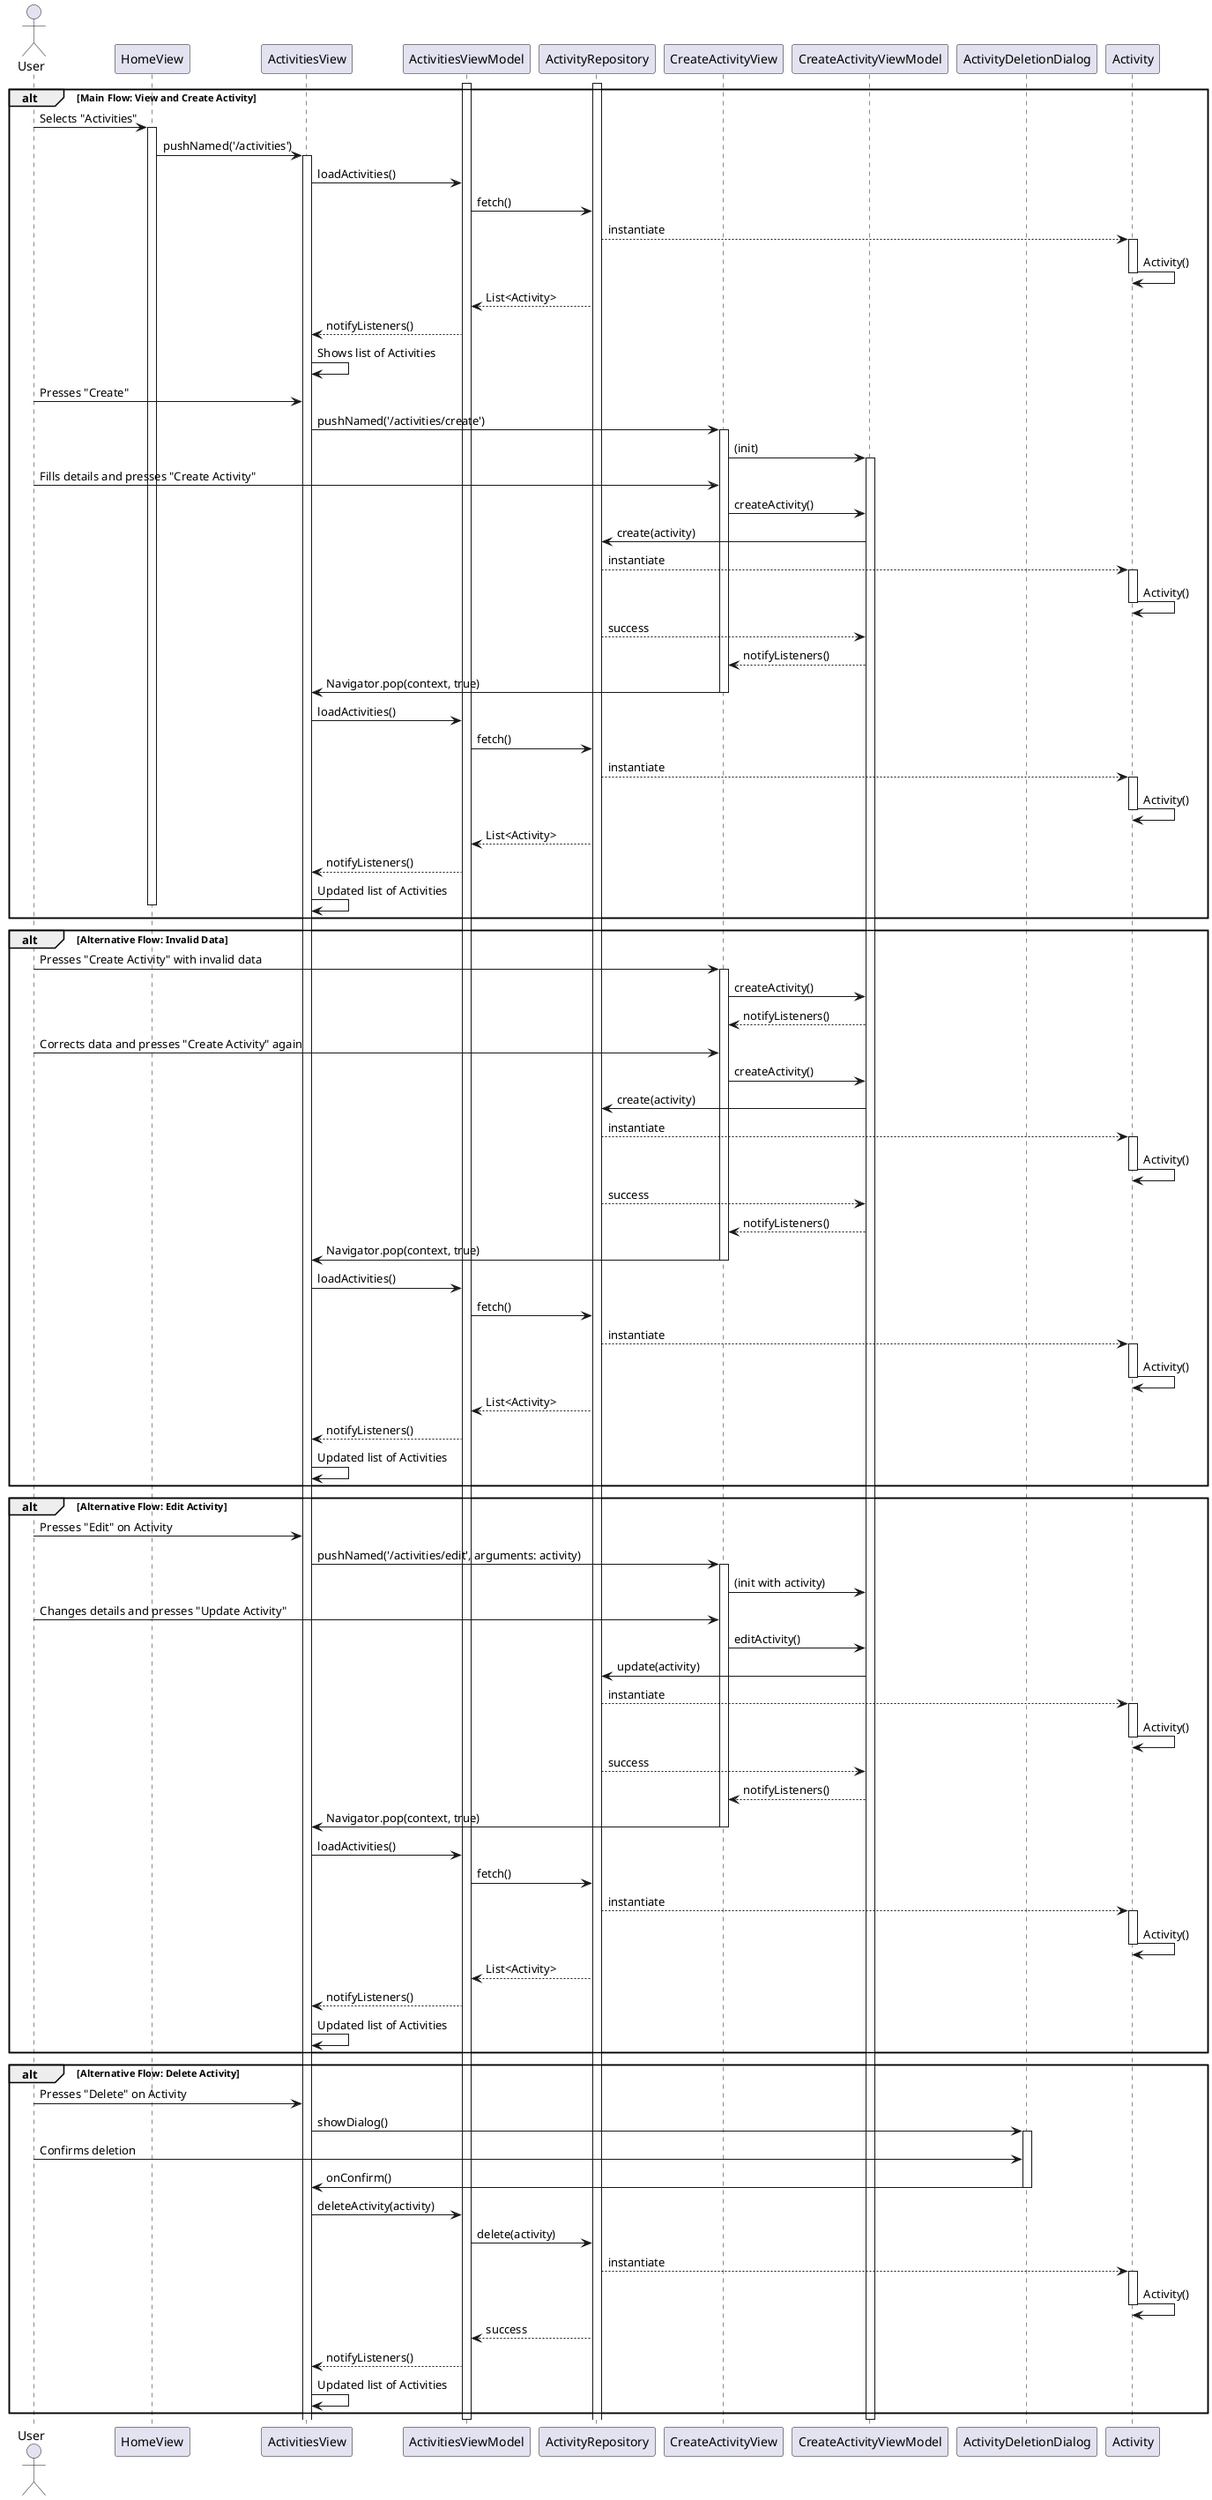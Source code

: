@startuml
actor User
participant HomeView
participant ActivitiesView
participant ActivitiesViewModel
participant ActivityRepository
participant CreateActivityView
participant CreateActivityViewModel
participant ActivityDeletionDialog
participant Activity

' ViewModels are active for the whole session
activate ActivitiesViewModel
activate ActivityRepository

alt Main Flow: View and Create Activity
    User -> HomeView: Selects "Activities"
    activate HomeView
    HomeView -> ActivitiesView: pushNamed('/activities')
    activate ActivitiesView
    ActivitiesView -> ActivitiesViewModel: loadActivities()
    ActivitiesViewModel -> ActivityRepository: fetch()

    ActivityRepository --> Activity: instantiate
    activate Activity
    Activity -> Activity: Activity()
    deactivate Activity

    ActivityRepository --> ActivitiesViewModel: List<Activity>
    ActivitiesViewModel --> ActivitiesView: notifyListeners()
    ActivitiesView -> ActivitiesView: Shows list of Activities

    User -> ActivitiesView: Presses "Create"
    ActivitiesView -> CreateActivityView: pushNamed('/activities/create')
    activate CreateActivityView
    CreateActivityView -> CreateActivityViewModel: (init)
    activate CreateActivityViewModel 

    User -> CreateActivityView: Fills details and presses "Create Activity"
    CreateActivityView -> CreateActivityViewModel: createActivity()
    CreateActivityViewModel -> ActivityRepository: create(activity)

    ActivityRepository --> Activity: instantiate
    activate Activity
    Activity -> Activity: Activity()
    deactivate Activity

    ActivityRepository --> CreateActivityViewModel: success
    CreateActivityViewModel --> CreateActivityView: notifyListeners()
    CreateActivityView -> ActivitiesView: Navigator.pop(context, true)
    deactivate CreateActivityView

    ActivitiesView -> ActivitiesViewModel: loadActivities()
    ActivitiesViewModel -> ActivityRepository: fetch()

    ActivityRepository --> Activity: instantiate
    activate Activity
    Activity -> Activity: Activity()
    deactivate Activity

    ActivityRepository --> ActivitiesViewModel: List<Activity>
    ActivitiesViewModel --> ActivitiesView: notifyListeners()
    ActivitiesView -> ActivitiesView: Updated list of Activities
    deactivate HomeView
end alt

alt Alternative Flow: Invalid Data
    User -> CreateActivityView: Presses "Create Activity" with invalid data
    activate CreateActivityView
    CreateActivityView -> CreateActivityViewModel: createActivity()
    CreateActivityViewModel --> CreateActivityView: notifyListeners()

    User -> CreateActivityView: Corrects data and presses "Create Activity" again
    CreateActivityView -> CreateActivityViewModel: createActivity()
    CreateActivityViewModel -> ActivityRepository: create(activity)

    ActivityRepository --> Activity: instantiate
    activate Activity
    Activity -> Activity: Activity()
    deactivate Activity

    ActivityRepository --> CreateActivityViewModel: success
    CreateActivityViewModel --> CreateActivityView: notifyListeners()
    CreateActivityView -> ActivitiesView: Navigator.pop(context, true)
    deactivate CreateActivityView

    ActivitiesView -> ActivitiesViewModel: loadActivities()
    ActivitiesViewModel -> ActivityRepository: fetch()

    ActivityRepository --> Activity: instantiate
    activate Activity
    Activity -> Activity: Activity()
    deactivate Activity

    ActivityRepository --> ActivitiesViewModel: List<Activity>
    ActivitiesViewModel --> ActivitiesView: notifyListeners()
    ActivitiesView -> ActivitiesView: Updated list of Activities
end alt

alt Alternative Flow: Edit Activity
    User -> ActivitiesView: Presses "Edit" on Activity
    ActivitiesView -> CreateActivityView: pushNamed('/activities/edit', arguments: activity)
    activate CreateActivityView
    CreateActivityView -> CreateActivityViewModel: (init with activity)

    User -> CreateActivityView: Changes details and presses "Update Activity"
    CreateActivityView -> CreateActivityViewModel: editActivity()
    CreateActivityViewModel -> ActivityRepository: update(activity)

    ActivityRepository --> Activity: instantiate
    activate Activity
    Activity -> Activity: Activity()
    deactivate Activity

    ActivityRepository --> CreateActivityViewModel: success
    CreateActivityViewModel --> CreateActivityView: notifyListeners()
    CreateActivityView -> ActivitiesView: Navigator.pop(context, true)
    deactivate CreateActivityView

    ActivitiesView -> ActivitiesViewModel: loadActivities()
    ActivitiesViewModel -> ActivityRepository: fetch()

    ActivityRepository --> Activity: instantiate
    activate Activity
    Activity -> Activity: Activity()
    deactivate Activity

    ActivityRepository --> ActivitiesViewModel: List<Activity>
    ActivitiesViewModel --> ActivitiesView: notifyListeners()
    ActivitiesView -> ActivitiesView: Updated list of Activities
end alt

alt Alternative Flow: Delete Activity
    activate ActivitiesView
    User -> ActivitiesView: Presses "Delete" on Activity
    ActivitiesView -> ActivityDeletionDialog: showDialog()
    activate ActivityDeletionDialog
    User -> ActivityDeletionDialog: Confirms deletion
    ActivityDeletionDialog -> ActivitiesView: onConfirm()
    deactivate ActivityDeletionDialog
    ActivitiesView -> ActivitiesViewModel: deleteActivity(activity)
    ActivitiesViewModel -> ActivityRepository: delete(activity)

    ActivityRepository --> Activity: instantiate
    activate Activity
    Activity -> Activity: Activity()
    deactivate Activity

    ActivityRepository --> ActivitiesViewModel: success
    ActivitiesViewModel --> ActivitiesView: notifyListeners()
    ActivitiesView -> ActivitiesView: Updated list of Activities
end alt

deactivate ActivitiesViewModel
deactivate CreateActivityViewModel
@enduml